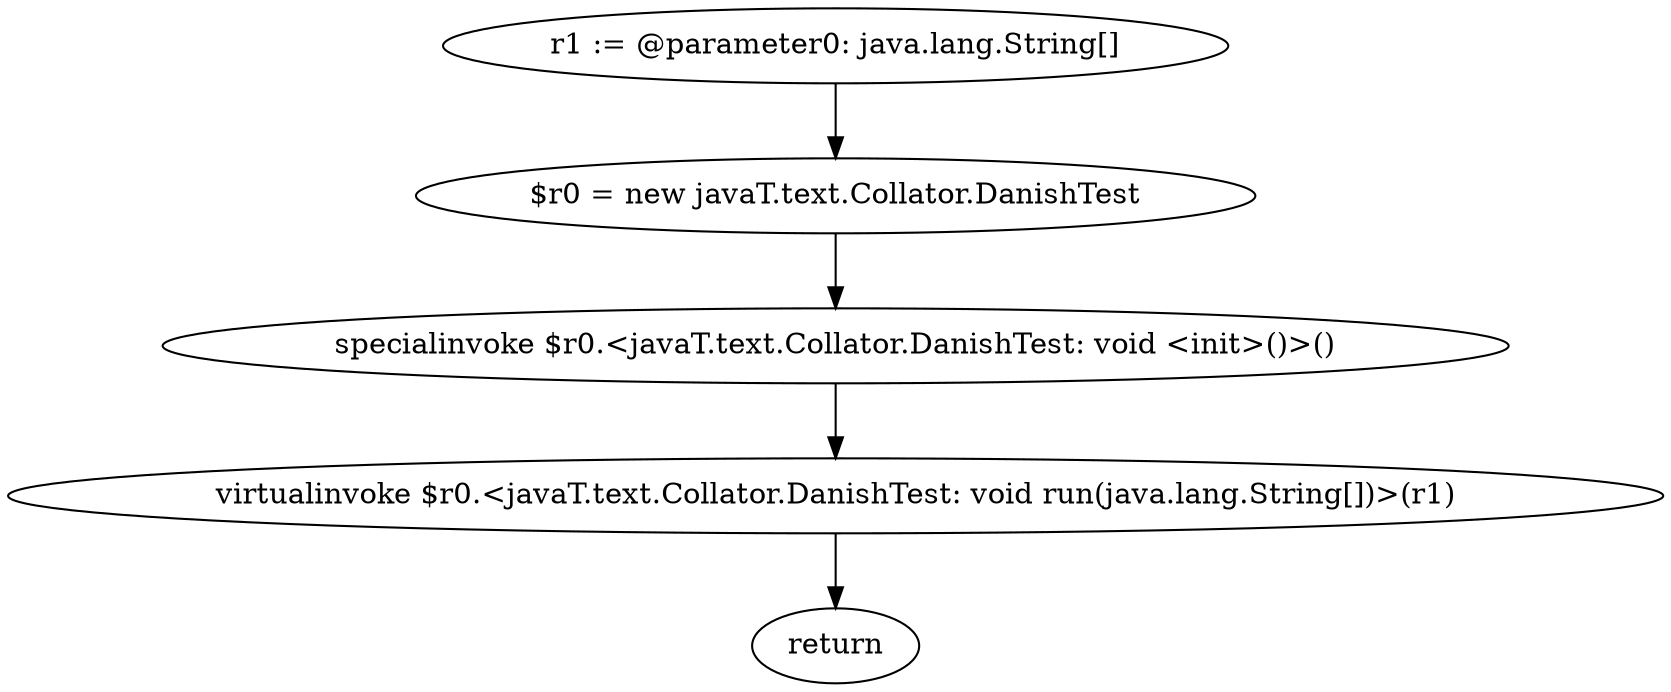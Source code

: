 digraph "unitGraph" {
    "r1 := @parameter0: java.lang.String[]"
    "$r0 = new javaT.text.Collator.DanishTest"
    "specialinvoke $r0.<javaT.text.Collator.DanishTest: void <init>()>()"
    "virtualinvoke $r0.<javaT.text.Collator.DanishTest: void run(java.lang.String[])>(r1)"
    "return"
    "r1 := @parameter0: java.lang.String[]"->"$r0 = new javaT.text.Collator.DanishTest";
    "$r0 = new javaT.text.Collator.DanishTest"->"specialinvoke $r0.<javaT.text.Collator.DanishTest: void <init>()>()";
    "specialinvoke $r0.<javaT.text.Collator.DanishTest: void <init>()>()"->"virtualinvoke $r0.<javaT.text.Collator.DanishTest: void run(java.lang.String[])>(r1)";
    "virtualinvoke $r0.<javaT.text.Collator.DanishTest: void run(java.lang.String[])>(r1)"->"return";
}
